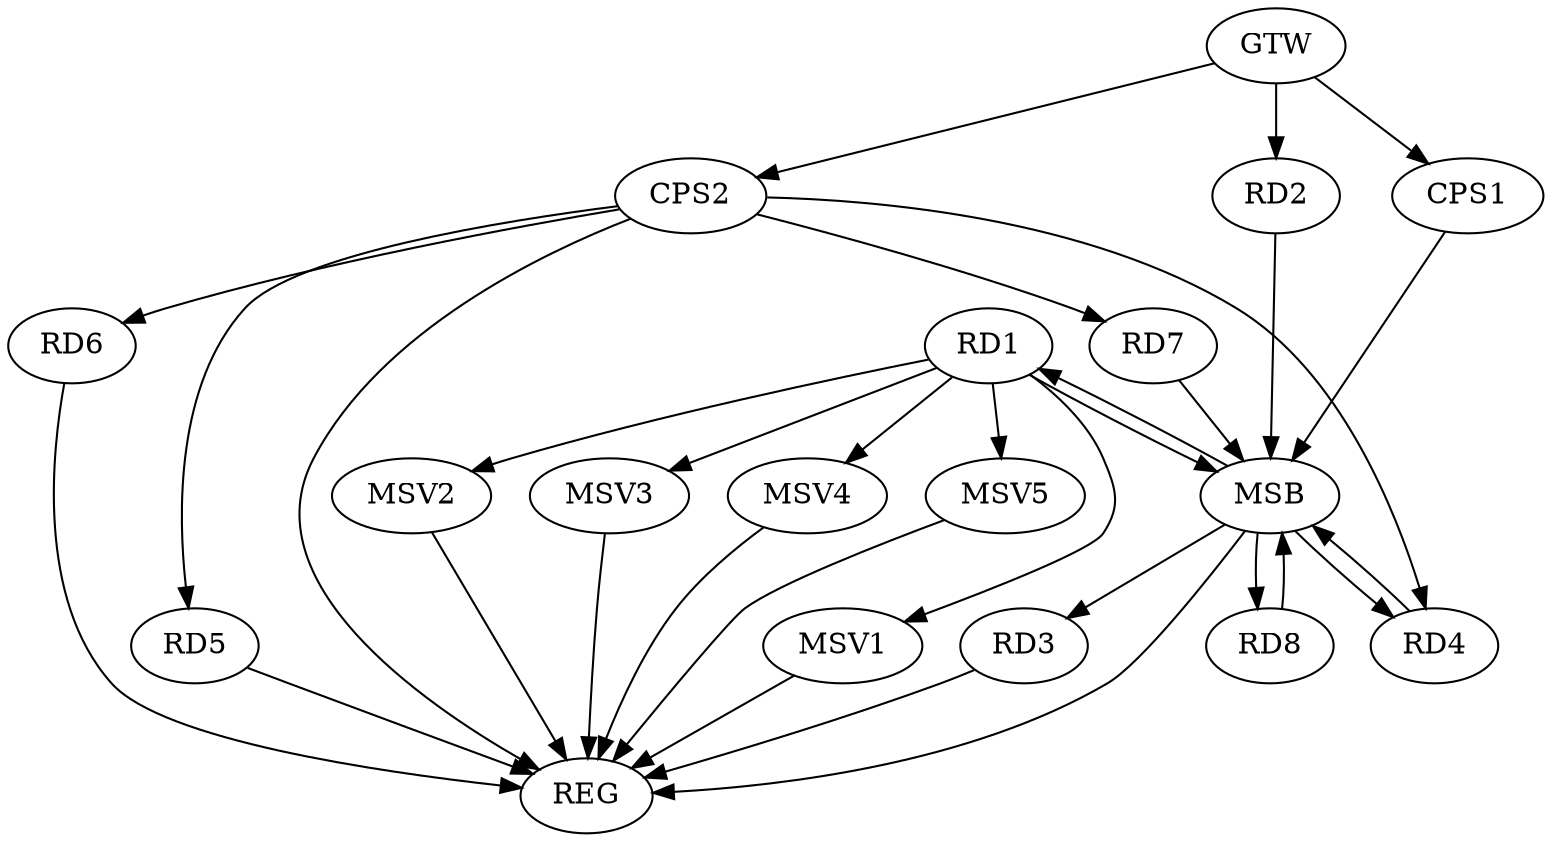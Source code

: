 strict digraph G {
  RD1 [ label="RD1" ];
  RD2 [ label="RD2" ];
  RD3 [ label="RD3" ];
  RD4 [ label="RD4" ];
  RD5 [ label="RD5" ];
  RD6 [ label="RD6" ];
  RD7 [ label="RD7" ];
  RD8 [ label="RD8" ];
  CPS1 [ label="CPS1" ];
  CPS2 [ label="CPS2" ];
  GTW [ label="GTW" ];
  REG [ label="REG" ];
  MSB [ label="MSB" ];
  MSV1 [ label="MSV1" ];
  MSV2 [ label="MSV2" ];
  MSV3 [ label="MSV3" ];
  MSV4 [ label="MSV4" ];
  MSV5 [ label="MSV5" ];
  CPS2 -> RD4;
  CPS2 -> RD5;
  CPS2 -> RD6;
  CPS2 -> RD7;
  GTW -> RD2;
  GTW -> CPS1;
  GTW -> CPS2;
  RD3 -> REG;
  RD5 -> REG;
  RD6 -> REG;
  CPS2 -> REG;
  RD1 -> MSB;
  MSB -> REG;
  RD2 -> MSB;
  MSB -> RD8;
  RD4 -> MSB;
  RD7 -> MSB;
  RD8 -> MSB;
  MSB -> RD1;
  MSB -> RD4;
  CPS1 -> MSB;
  MSB -> RD3;
  RD1 -> MSV1;
  MSV1 -> REG;
  RD1 -> MSV2;
  MSV2 -> REG;
  RD1 -> MSV3;
  MSV3 -> REG;
  RD1 -> MSV4;
  MSV4 -> REG;
  RD1 -> MSV5;
  MSV5 -> REG;
}
